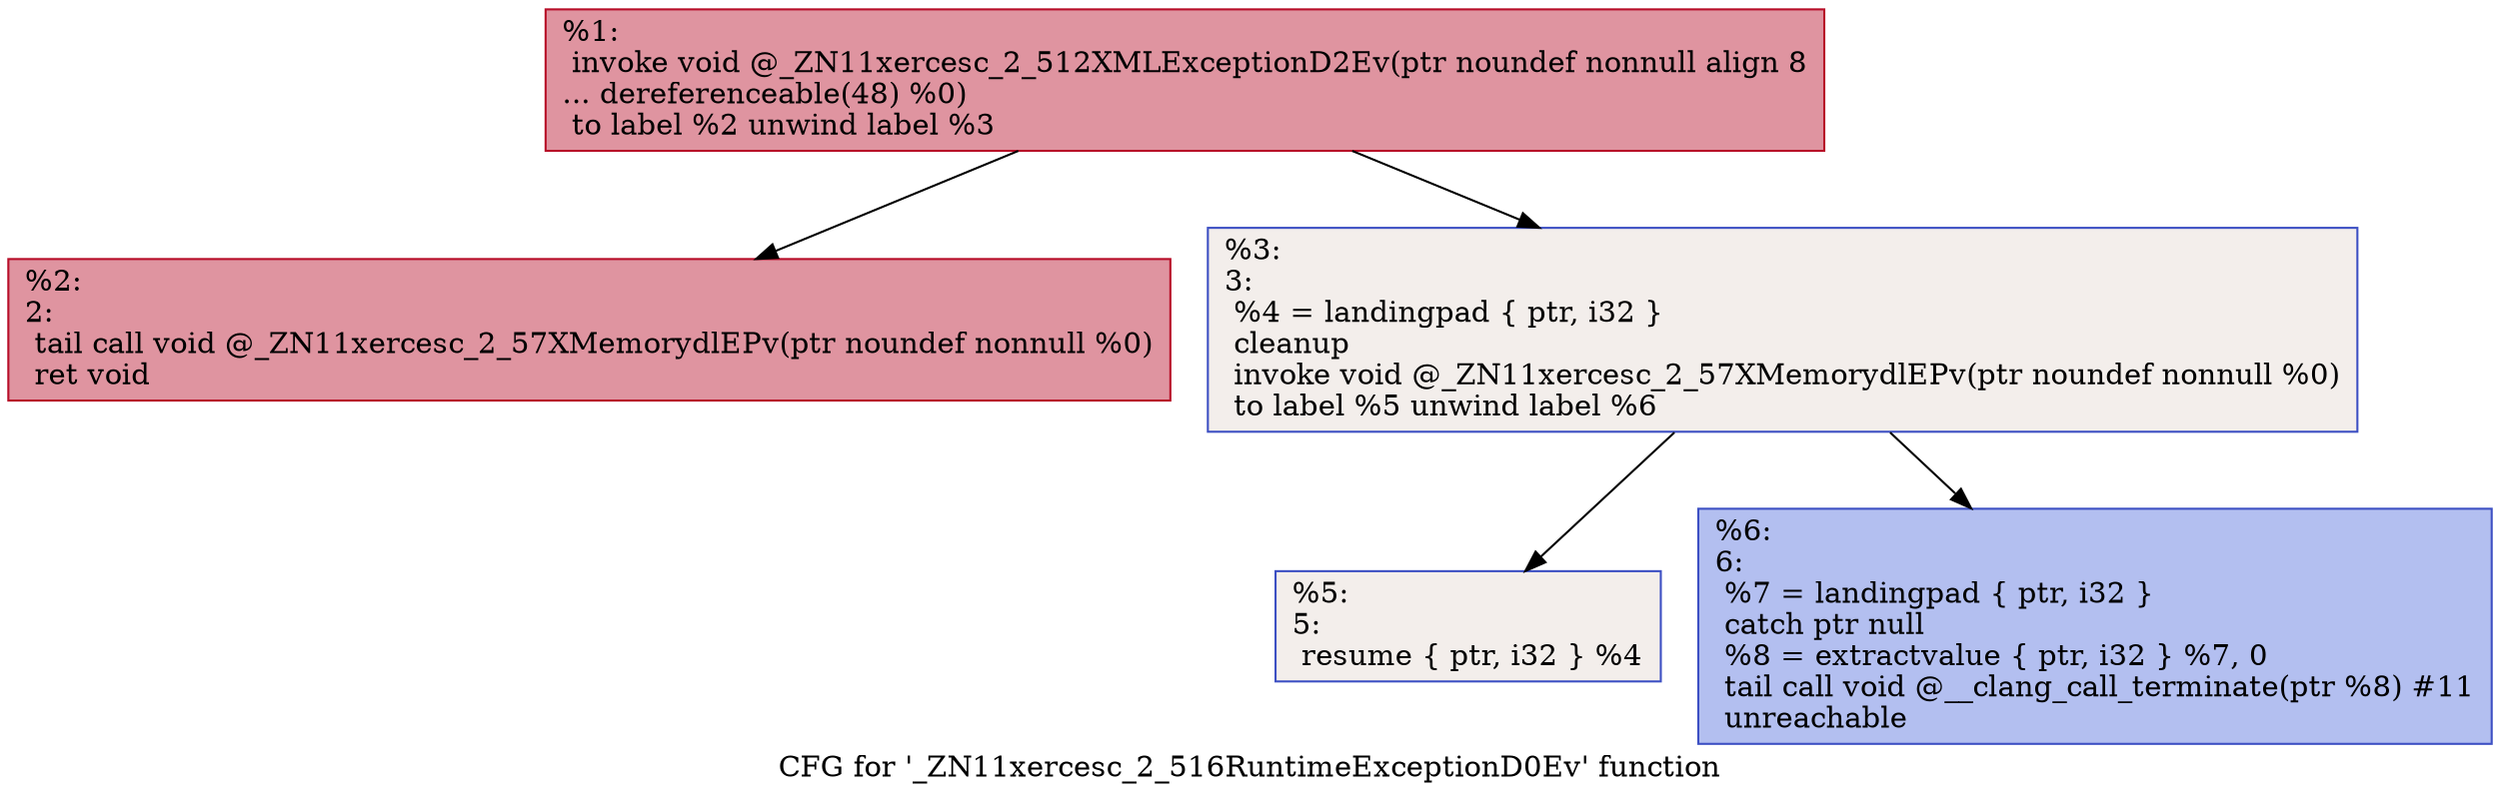 digraph "CFG for '_ZN11xercesc_2_516RuntimeExceptionD0Ev' function" {
	label="CFG for '_ZN11xercesc_2_516RuntimeExceptionD0Ev' function";

	Node0x560876dd54d0 [shape=record,color="#b70d28ff", style=filled, fillcolor="#b70d2870",label="{%1:\l  invoke void @_ZN11xercesc_2_512XMLExceptionD2Ev(ptr noundef nonnull align 8\l... dereferenceable(48) %0)\l          to label %2 unwind label %3\l}"];
	Node0x560876dd54d0 -> Node0x560876dd5780;
	Node0x560876dd54d0 -> Node0x560876dd57d0;
	Node0x560876dd5780 [shape=record,color="#b70d28ff", style=filled, fillcolor="#b70d2870",label="{%2:\l2:                                                \l  tail call void @_ZN11xercesc_2_57XMemorydlEPv(ptr noundef nonnull %0)\l  ret void\l}"];
	Node0x560876dd57d0 [shape=record,color="#3d50c3ff", style=filled, fillcolor="#e5d8d170",label="{%3:\l3:                                                \l  %4 = landingpad \{ ptr, i32 \}\l          cleanup\l  invoke void @_ZN11xercesc_2_57XMemorydlEPv(ptr noundef nonnull %0)\l          to label %5 unwind label %6\l}"];
	Node0x560876dd57d0 -> Node0x560876dd5ba0;
	Node0x560876dd57d0 -> Node0x560876dd5bf0;
	Node0x560876dd5ba0 [shape=record,color="#3d50c3ff", style=filled, fillcolor="#e5d8d170",label="{%5:\l5:                                                \l  resume \{ ptr, i32 \} %4\l}"];
	Node0x560876dd5bf0 [shape=record,color="#3d50c3ff", style=filled, fillcolor="#536edd70",label="{%6:\l6:                                                \l  %7 = landingpad \{ ptr, i32 \}\l          catch ptr null\l  %8 = extractvalue \{ ptr, i32 \} %7, 0\l  tail call void @__clang_call_terminate(ptr %8) #11\l  unreachable\l}"];
}
